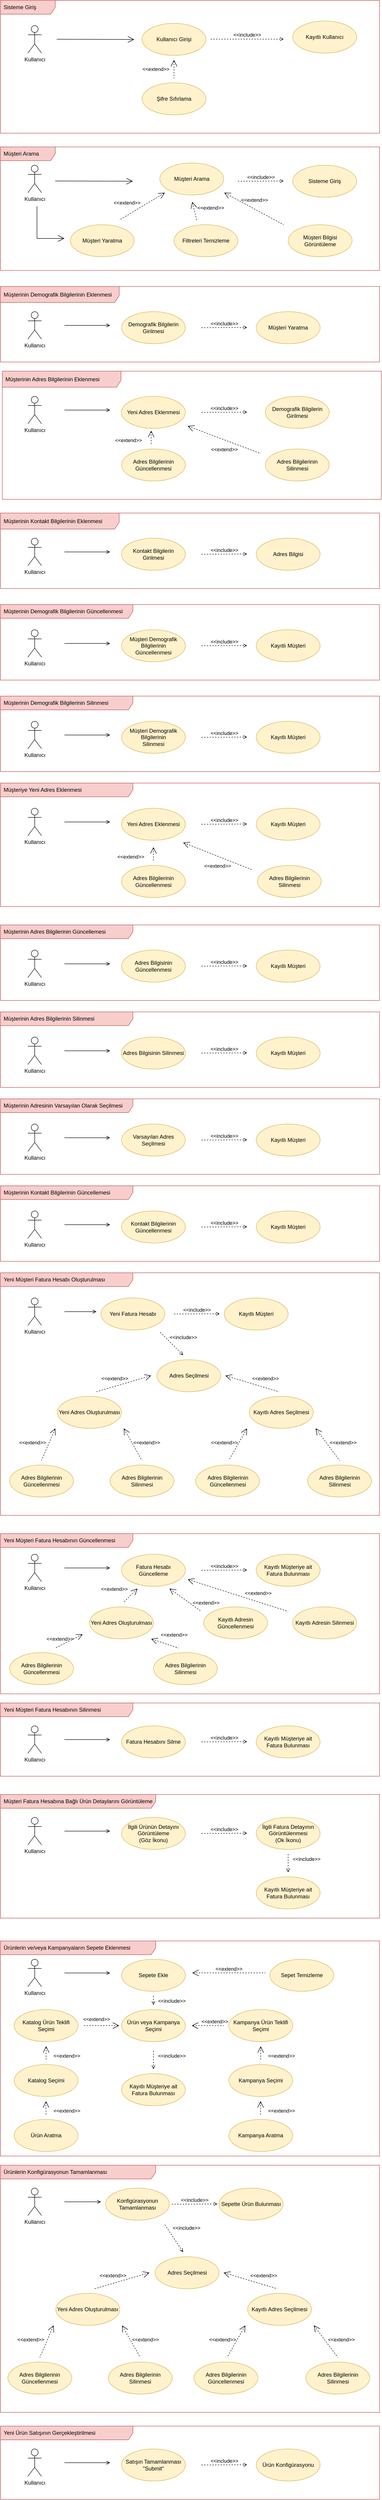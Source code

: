 <mxfile version="20.7.4" type="github">
  <diagram id="ET5Hn8V05vsVDeW5QQIa" name="Page-1">
    <mxGraphModel dx="5736" dy="5028" grid="1" gridSize="10" guides="1" tooltips="1" connect="1" arrows="1" fold="1" page="1" pageScale="1" pageWidth="850" pageHeight="1100" math="0" shadow="0">
      <root>
        <mxCell id="0" />
        <mxCell id="1" parent="0" />
        <mxCell id="hVDXQ7sKf-R2nnat_nsk-1" value="Yeni Müşteri Fatura Hesabı Oluşturulması" style="shape=umlFrame;whiteSpace=wrap;html=1;width=290;height=30;boundedLbl=1;verticalAlign=middle;align=left;spacingLeft=5;fillColor=#f8cecc;strokeColor=#b85450;" vertex="1" parent="1">
          <mxGeometry x="10" y="610" width="830" height="530" as="geometry" />
        </mxCell>
        <mxCell id="hVDXQ7sKf-R2nnat_nsk-2" value="Yeni Müşteri Fatura Hesabının Silinmesi" style="shape=umlFrame;whiteSpace=wrap;html=1;width=290;height=30;boundedLbl=1;verticalAlign=middle;align=left;spacingLeft=5;fillColor=#f8cecc;strokeColor=#b85450;" vertex="1" parent="1">
          <mxGeometry x="10" y="1550" width="830" height="160" as="geometry" />
        </mxCell>
        <mxCell id="hVDXQ7sKf-R2nnat_nsk-3" value="Yeni Ürün Satışının Gerçekleştirilmesi" style="shape=umlFrame;whiteSpace=wrap;html=1;width=290;height=30;boundedLbl=1;verticalAlign=middle;align=left;spacingLeft=5;fillColor=#f8cecc;strokeColor=#b85450;" vertex="1" parent="1">
          <mxGeometry x="10" y="3130" width="830" height="160" as="geometry" />
        </mxCell>
        <mxCell id="hVDXQ7sKf-R2nnat_nsk-4" value="Müşteri Fatura Hesabına Bağlı Ürün Detaylarını Görüntüleme" style="shape=umlFrame;whiteSpace=wrap;html=1;width=340;height=30;boundedLbl=1;verticalAlign=middle;align=left;spacingLeft=5;fillColor=#f8cecc;strokeColor=#b85450;" vertex="1" parent="1">
          <mxGeometry x="10" y="1750" width="830" height="270" as="geometry" />
        </mxCell>
        <mxCell id="hVDXQ7sKf-R2nnat_nsk-5" value="Müşterinin Demografik Bilgilerinin Eklenmesi" style="shape=umlFrame;whiteSpace=wrap;html=1;width=260;height=35;boundedLbl=1;verticalAlign=middle;align=left;spacingLeft=5;fillColor=#f8cecc;strokeColor=#b85450;" vertex="1" parent="1">
          <mxGeometry x="10" y="-1545" width="830" height="165" as="geometry" />
        </mxCell>
        <mxCell id="hVDXQ7sKf-R2nnat_nsk-6" value="Müşterinin Adres Bilgilerinin Eklenmesi" style="shape=umlFrame;whiteSpace=wrap;html=1;width=260;height=35;boundedLbl=1;verticalAlign=middle;align=left;spacingLeft=5;fillColor=#f8cecc;strokeColor=#b85450;" vertex="1" parent="1">
          <mxGeometry x="14" y="-1360" width="830" height="280" as="geometry" />
        </mxCell>
        <mxCell id="hVDXQ7sKf-R2nnat_nsk-7" value="Sisteme Giriş" style="shape=umlFrame;whiteSpace=wrap;html=1;width=120;height=30;boundedLbl=1;verticalAlign=middle;align=left;spacingLeft=5;fillColor=#f8cecc;strokeColor=#b85450;" vertex="1" parent="1">
          <mxGeometry x="10" y="-2170" width="830" height="290" as="geometry" />
        </mxCell>
        <mxCell id="hVDXQ7sKf-R2nnat_nsk-8" value="Kullanıcı" style="shape=umlActor;verticalLabelPosition=bottom;verticalAlign=top;html=1;" vertex="1" parent="1">
          <mxGeometry x="70" y="-2115" width="30" height="60" as="geometry" />
        </mxCell>
        <mxCell id="hVDXQ7sKf-R2nnat_nsk-9" value="&amp;lt;&amp;lt;extend&amp;gt;&amp;gt;" style="edgeStyle=none;html=1;startArrow=open;endArrow=none;startSize=12;verticalAlign=bottom;dashed=1;labelBackgroundColor=none;rounded=0;" edge="1" parent="1">
          <mxGeometry x="0.5" y="-40" width="160" relative="1" as="geometry">
            <mxPoint x="390" y="-2040" as="sourcePoint" />
            <mxPoint x="390" y="-2000" as="targetPoint" />
            <mxPoint y="-1" as="offset" />
          </mxGeometry>
        </mxCell>
        <mxCell id="hVDXQ7sKf-R2nnat_nsk-10" value="Müşteri Arama" style="shape=umlFrame;whiteSpace=wrap;html=1;width=120;height=30;boundedLbl=1;verticalAlign=middle;align=left;spacingLeft=5;fillColor=#f8cecc;strokeColor=#b85450;" vertex="1" parent="1">
          <mxGeometry x="10" y="-1850" width="830" height="270" as="geometry" />
        </mxCell>
        <mxCell id="hVDXQ7sKf-R2nnat_nsk-11" value="Kullanıcı" style="shape=umlActor;verticalLabelPosition=bottom;verticalAlign=top;html=1;" vertex="1" parent="1">
          <mxGeometry x="70" y="-1810" width="30" height="60" as="geometry" />
        </mxCell>
        <mxCell id="hVDXQ7sKf-R2nnat_nsk-12" value="Müşteri Arama" style="ellipse;whiteSpace=wrap;html=1;fillColor=#fff2cc;strokeColor=#d6b656;" vertex="1" parent="1">
          <mxGeometry x="359" y="-1815" width="140" height="70" as="geometry" />
        </mxCell>
        <mxCell id="hVDXQ7sKf-R2nnat_nsk-13" value="Müşteri Yaratma" style="ellipse;whiteSpace=wrap;html=1;fillColor=#fff2cc;strokeColor=#d6b656;" vertex="1" parent="1">
          <mxGeometry x="163" y="-1680" width="140" height="70" as="geometry" />
        </mxCell>
        <mxCell id="hVDXQ7sKf-R2nnat_nsk-14" value="" style="endArrow=open;endFill=1;endSize=12;html=1;rounded=0;" edge="1" parent="1">
          <mxGeometry width="160" relative="1" as="geometry">
            <mxPoint x="130" y="-1775.5" as="sourcePoint" />
            <mxPoint x="300" y="-1775" as="targetPoint" />
          </mxGeometry>
        </mxCell>
        <mxCell id="hVDXQ7sKf-R2nnat_nsk-15" value="&amp;lt;&amp;lt;extend&amp;gt;&amp;gt;" style="edgeStyle=none;html=1;startArrow=open;endArrow=none;startSize=12;verticalAlign=bottom;dashed=1;labelBackgroundColor=none;rounded=0;" edge="1" parent="1">
          <mxGeometry x="0.489" y="-16" width="160" relative="1" as="geometry">
            <mxPoint x="370" y="-1750" as="sourcePoint" />
            <mxPoint x="270" y="-1690" as="targetPoint" />
            <mxPoint as="offset" />
          </mxGeometry>
        </mxCell>
        <mxCell id="hVDXQ7sKf-R2nnat_nsk-16" value="Sisteme Giriş" style="ellipse;whiteSpace=wrap;html=1;fillColor=#fff2cc;strokeColor=#d6b656;" vertex="1" parent="1">
          <mxGeometry x="650" y="-1810" width="140" height="70" as="geometry" />
        </mxCell>
        <mxCell id="hVDXQ7sKf-R2nnat_nsk-17" value="&amp;lt;&amp;lt;include&amp;gt;&amp;gt;" style="html=1;verticalAlign=bottom;labelBackgroundColor=none;endArrow=open;endFill=0;dashed=1;rounded=0;" edge="1" parent="1">
          <mxGeometry width="160" relative="1" as="geometry">
            <mxPoint x="530" y="-1775" as="sourcePoint" />
            <mxPoint x="630" y="-1775.5" as="targetPoint" />
          </mxGeometry>
        </mxCell>
        <mxCell id="hVDXQ7sKf-R2nnat_nsk-18" value="Müşteri Bilgisi Görüntüleme" style="ellipse;whiteSpace=wrap;html=1;fillColor=#fff2cc;strokeColor=#d6b656;" vertex="1" parent="1">
          <mxGeometry x="640" y="-1680" width="140" height="70" as="geometry" />
        </mxCell>
        <mxCell id="hVDXQ7sKf-R2nnat_nsk-19" value="&amp;lt;&amp;lt;extend&amp;gt;&amp;gt;" style="edgeStyle=none;html=1;startArrow=open;endArrow=none;startSize=12;verticalAlign=bottom;dashed=1;labelBackgroundColor=none;rounded=0;" edge="1" parent="1">
          <mxGeometry x="-0.053" y="9" width="160" relative="1" as="geometry">
            <mxPoint x="500" y="-1750" as="sourcePoint" />
            <mxPoint x="630" y="-1680" as="targetPoint" />
            <mxPoint as="offset" />
          </mxGeometry>
        </mxCell>
        <mxCell id="hVDXQ7sKf-R2nnat_nsk-20" value="Filtreleri Temizleme" style="ellipse;whiteSpace=wrap;html=1;fillColor=#fff2cc;strokeColor=#d6b656;" vertex="1" parent="1">
          <mxGeometry x="390" y="-1680" width="140" height="70" as="geometry" />
        </mxCell>
        <mxCell id="hVDXQ7sKf-R2nnat_nsk-21" value="&amp;lt;&amp;lt;extend&amp;gt;&amp;gt;" style="edgeStyle=none;html=1;startArrow=open;endArrow=none;startSize=12;verticalAlign=bottom;dashed=1;labelBackgroundColor=none;rounded=0;" edge="1" parent="1">
          <mxGeometry x="0.51" y="33" width="160" relative="1" as="geometry">
            <mxPoint x="430" y="-1730" as="sourcePoint" />
            <mxPoint x="440" y="-1690" as="targetPoint" />
            <mxPoint as="offset" />
          </mxGeometry>
        </mxCell>
        <mxCell id="hVDXQ7sKf-R2nnat_nsk-22" value="" style="endArrow=open;endFill=1;endSize=12;html=1;rounded=0;" edge="1" parent="1">
          <mxGeometry width="160" relative="1" as="geometry">
            <mxPoint x="90" y="-1720" as="sourcePoint" />
            <mxPoint x="150" y="-1650" as="targetPoint" />
            <Array as="points">
              <mxPoint x="90" y="-1650" />
            </Array>
          </mxGeometry>
        </mxCell>
        <mxCell id="hVDXQ7sKf-R2nnat_nsk-23" value="Kullanıcı" style="shape=umlActor;verticalLabelPosition=bottom;verticalAlign=top;html=1;" vertex="1" parent="1">
          <mxGeometry x="70" y="-1490" width="30" height="60" as="geometry" />
        </mxCell>
        <mxCell id="hVDXQ7sKf-R2nnat_nsk-24" value="Demografik Bilgilerin Girilmesi" style="ellipse;whiteSpace=wrap;html=1;fillColor=#fff2cc;strokeColor=#d6b656;" vertex="1" parent="1">
          <mxGeometry x="275" y="-1490" width="140" height="70" as="geometry" />
        </mxCell>
        <mxCell id="hVDXQ7sKf-R2nnat_nsk-25" value="Müşteri Yaratma" style="ellipse;whiteSpace=wrap;html=1;fillColor=#fff2cc;strokeColor=#d6b656;" vertex="1" parent="1">
          <mxGeometry x="570" y="-1490" width="140" height="70" as="geometry" />
        </mxCell>
        <mxCell id="hVDXQ7sKf-R2nnat_nsk-26" value="&amp;lt;&amp;lt;include&amp;gt;&amp;gt;" style="html=1;verticalAlign=bottom;labelBackgroundColor=none;endArrow=open;endFill=0;dashed=1;rounded=0;" edge="1" parent="1">
          <mxGeometry width="160" relative="1" as="geometry">
            <mxPoint x="450" y="-1455.0" as="sourcePoint" />
            <mxPoint x="550" y="-1455.5" as="targetPoint" />
          </mxGeometry>
        </mxCell>
        <mxCell id="hVDXQ7sKf-R2nnat_nsk-27" style="edgeStyle=orthogonalEdgeStyle;rounded=0;orthogonalLoop=1;jettySize=auto;html=1;endArrow=open;endFill=0;" edge="1" parent="1">
          <mxGeometry relative="1" as="geometry">
            <mxPoint x="150" y="-1460.0" as="sourcePoint" />
            <mxPoint x="250" y="-1460.0" as="targetPoint" />
            <Array as="points">
              <mxPoint x="190" y="-1460" />
              <mxPoint x="190" y="-1460" />
            </Array>
          </mxGeometry>
        </mxCell>
        <mxCell id="hVDXQ7sKf-R2nnat_nsk-28" value="Kullanıcı" style="shape=umlActor;verticalLabelPosition=bottom;verticalAlign=top;html=1;" vertex="1" parent="1">
          <mxGeometry x="70" y="-1305" width="30" height="60" as="geometry" />
        </mxCell>
        <mxCell id="hVDXQ7sKf-R2nnat_nsk-29" value="Yeni Adres Eklenmesi" style="ellipse;whiteSpace=wrap;html=1;fillColor=#fff2cc;strokeColor=#d6b656;" vertex="1" parent="1">
          <mxGeometry x="275" y="-1305" width="140" height="70" as="geometry" />
        </mxCell>
        <mxCell id="hVDXQ7sKf-R2nnat_nsk-30" value="&amp;lt;&amp;lt;include&amp;gt;&amp;gt;" style="html=1;verticalAlign=bottom;labelBackgroundColor=none;endArrow=open;endFill=0;dashed=1;rounded=0;" edge="1" parent="1">
          <mxGeometry width="160" relative="1" as="geometry">
            <mxPoint x="450" y="-1270" as="sourcePoint" />
            <mxPoint x="550" y="-1270.5" as="targetPoint" />
          </mxGeometry>
        </mxCell>
        <mxCell id="hVDXQ7sKf-R2nnat_nsk-31" style="edgeStyle=orthogonalEdgeStyle;rounded=0;orthogonalLoop=1;jettySize=auto;html=1;endArrow=open;endFill=0;" edge="1" parent="1">
          <mxGeometry relative="1" as="geometry">
            <mxPoint x="150" y="-1275" as="sourcePoint" />
            <mxPoint x="250" y="-1275" as="targetPoint" />
            <Array as="points">
              <mxPoint x="190" y="-1275" />
              <mxPoint x="190" y="-1275" />
            </Array>
          </mxGeometry>
        </mxCell>
        <mxCell id="hVDXQ7sKf-R2nnat_nsk-32" value="Demografik Bilgilerin Girilmesi" style="ellipse;whiteSpace=wrap;html=1;fillColor=#fff2cc;strokeColor=#d6b656;" vertex="1" parent="1">
          <mxGeometry x="590" y="-1305" width="140" height="70" as="geometry" />
        </mxCell>
        <mxCell id="hVDXQ7sKf-R2nnat_nsk-33" value="Adres Bilgilerinin Güncellenmesi" style="ellipse;whiteSpace=wrap;html=1;fillColor=#fff2cc;strokeColor=#d6b656;" vertex="1" parent="1">
          <mxGeometry x="275" y="-1190" width="140" height="70" as="geometry" />
        </mxCell>
        <mxCell id="hVDXQ7sKf-R2nnat_nsk-34" value="Adres Bilgilerinin Silinmesi" style="ellipse;whiteSpace=wrap;html=1;fillColor=#fff2cc;strokeColor=#d6b656;" vertex="1" parent="1">
          <mxGeometry x="590" y="-1190" width="140" height="70" as="geometry" />
        </mxCell>
        <mxCell id="hVDXQ7sKf-R2nnat_nsk-35" value="&amp;lt;&amp;lt;extend&amp;gt;&amp;gt;" style="edgeStyle=none;html=1;startArrow=open;endArrow=none;startSize=12;verticalAlign=bottom;dashed=1;labelBackgroundColor=none;rounded=0;" edge="1" parent="1">
          <mxGeometry x="1" y="-50" width="160" relative="1" as="geometry">
            <mxPoint x="340" y="-1230" as="sourcePoint" />
            <mxPoint x="340" y="-1200" as="targetPoint" />
            <mxPoint as="offset" />
          </mxGeometry>
        </mxCell>
        <mxCell id="hVDXQ7sKf-R2nnat_nsk-36" value="&amp;lt;&amp;lt;extend&amp;gt;&amp;gt;" style="edgeStyle=none;html=1;startArrow=open;endArrow=none;startSize=12;verticalAlign=bottom;dashed=1;labelBackgroundColor=none;rounded=0;" edge="1" parent="1">
          <mxGeometry x="0.123" y="-28" width="160" relative="1" as="geometry">
            <mxPoint x="420" y="-1240" as="sourcePoint" />
            <mxPoint x="580" y="-1180" as="targetPoint" />
            <mxPoint as="offset" />
          </mxGeometry>
        </mxCell>
        <mxCell id="hVDXQ7sKf-R2nnat_nsk-37" value="Müşterinin Kontakt Bilgilerinin Eklenmesi" style="shape=umlFrame;whiteSpace=wrap;html=1;width=260;height=35;boundedLbl=1;verticalAlign=middle;align=left;spacingLeft=5;fillColor=#f8cecc;strokeColor=#b85450;" vertex="1" parent="1">
          <mxGeometry x="10" y="-1050" width="830" height="165" as="geometry" />
        </mxCell>
        <mxCell id="hVDXQ7sKf-R2nnat_nsk-38" value="Kullanıcı" style="shape=umlActor;verticalLabelPosition=bottom;verticalAlign=top;html=1;" vertex="1" parent="1">
          <mxGeometry x="70" y="-995" width="30" height="60" as="geometry" />
        </mxCell>
        <mxCell id="hVDXQ7sKf-R2nnat_nsk-39" value="Kontakt Bilgilerin Girilmesi" style="ellipse;whiteSpace=wrap;html=1;fillColor=#fff2cc;strokeColor=#d6b656;" vertex="1" parent="1">
          <mxGeometry x="275" y="-995" width="140" height="70" as="geometry" />
        </mxCell>
        <mxCell id="hVDXQ7sKf-R2nnat_nsk-40" value="Adres Bilgisi" style="ellipse;whiteSpace=wrap;html=1;fillColor=#fff2cc;strokeColor=#d6b656;" vertex="1" parent="1">
          <mxGeometry x="570" y="-995" width="140" height="70" as="geometry" />
        </mxCell>
        <mxCell id="hVDXQ7sKf-R2nnat_nsk-41" value="&amp;lt;&amp;lt;include&amp;gt;&amp;gt;" style="html=1;verticalAlign=bottom;labelBackgroundColor=none;endArrow=open;endFill=0;dashed=1;rounded=0;" edge="1" parent="1">
          <mxGeometry width="160" relative="1" as="geometry">
            <mxPoint x="450" y="-960" as="sourcePoint" />
            <mxPoint x="550" y="-960.5" as="targetPoint" />
          </mxGeometry>
        </mxCell>
        <mxCell id="hVDXQ7sKf-R2nnat_nsk-42" style="edgeStyle=orthogonalEdgeStyle;rounded=0;orthogonalLoop=1;jettySize=auto;html=1;endArrow=open;endFill=0;" edge="1" parent="1">
          <mxGeometry relative="1" as="geometry">
            <mxPoint x="150" y="-965" as="sourcePoint" />
            <mxPoint x="250" y="-965" as="targetPoint" />
            <Array as="points">
              <mxPoint x="190" y="-965" />
              <mxPoint x="190" y="-965" />
            </Array>
          </mxGeometry>
        </mxCell>
        <mxCell id="hVDXQ7sKf-R2nnat_nsk-43" value="Müşterinin Demografik Bilgilerinin Güncellenmesi" style="shape=umlFrame;whiteSpace=wrap;html=1;width=290;height=30;boundedLbl=1;verticalAlign=middle;align=left;spacingLeft=5;fillColor=#f8cecc;strokeColor=#b85450;" vertex="1" parent="1">
          <mxGeometry x="10" y="-850" width="830" height="165" as="geometry" />
        </mxCell>
        <mxCell id="hVDXQ7sKf-R2nnat_nsk-44" value="Kullanıcı" style="shape=umlActor;verticalLabelPosition=bottom;verticalAlign=top;html=1;" vertex="1" parent="1">
          <mxGeometry x="70" y="-795" width="30" height="60" as="geometry" />
        </mxCell>
        <mxCell id="hVDXQ7sKf-R2nnat_nsk-45" value="Müşteri Demografik Bilgilerinin &lt;br&gt;Güncellenmesi" style="ellipse;whiteSpace=wrap;html=1;fillColor=#fff2cc;strokeColor=#d6b656;" vertex="1" parent="1">
          <mxGeometry x="275" y="-795" width="140" height="70" as="geometry" />
        </mxCell>
        <mxCell id="hVDXQ7sKf-R2nnat_nsk-46" value="Kayıtlı Müşteri" style="ellipse;whiteSpace=wrap;html=1;fillColor=#fff2cc;strokeColor=#d6b656;" vertex="1" parent="1">
          <mxGeometry x="570" y="-795" width="140" height="70" as="geometry" />
        </mxCell>
        <mxCell id="hVDXQ7sKf-R2nnat_nsk-47" value="&amp;lt;&amp;lt;include&amp;gt;&amp;gt;" style="html=1;verticalAlign=bottom;labelBackgroundColor=none;endArrow=open;endFill=0;dashed=1;rounded=0;" edge="1" parent="1">
          <mxGeometry width="160" relative="1" as="geometry">
            <mxPoint x="450" y="-760" as="sourcePoint" />
            <mxPoint x="550" y="-760.5" as="targetPoint" />
          </mxGeometry>
        </mxCell>
        <mxCell id="hVDXQ7sKf-R2nnat_nsk-48" style="edgeStyle=orthogonalEdgeStyle;rounded=0;orthogonalLoop=1;jettySize=auto;html=1;endArrow=open;endFill=0;" edge="1" parent="1">
          <mxGeometry relative="1" as="geometry">
            <mxPoint x="150" y="-765" as="sourcePoint" />
            <mxPoint x="250" y="-765" as="targetPoint" />
            <Array as="points">
              <mxPoint x="190" y="-765" />
              <mxPoint x="190" y="-765" />
            </Array>
          </mxGeometry>
        </mxCell>
        <mxCell id="hVDXQ7sKf-R2nnat_nsk-49" value="Müşterinin Demografik Bilgilerinin Silinmesi" style="shape=umlFrame;whiteSpace=wrap;html=1;width=290;height=30;boundedLbl=1;verticalAlign=middle;align=left;spacingLeft=5;fillColor=#f8cecc;strokeColor=#b85450;" vertex="1" parent="1">
          <mxGeometry x="10" y="-650" width="830" height="165" as="geometry" />
        </mxCell>
        <mxCell id="hVDXQ7sKf-R2nnat_nsk-50" value="Kullanıcı" style="shape=umlActor;verticalLabelPosition=bottom;verticalAlign=top;html=1;" vertex="1" parent="1">
          <mxGeometry x="70" y="-595" width="30" height="60" as="geometry" />
        </mxCell>
        <mxCell id="hVDXQ7sKf-R2nnat_nsk-51" value="Müşteri Demografik Bilgilerinin &lt;br&gt;Silinmesi" style="ellipse;whiteSpace=wrap;html=1;fillColor=#fff2cc;strokeColor=#d6b656;" vertex="1" parent="1">
          <mxGeometry x="275" y="-595" width="140" height="70" as="geometry" />
        </mxCell>
        <mxCell id="hVDXQ7sKf-R2nnat_nsk-52" value="Kayıtlı Müşteri" style="ellipse;whiteSpace=wrap;html=1;fillColor=#fff2cc;strokeColor=#d6b656;" vertex="1" parent="1">
          <mxGeometry x="570" y="-595" width="140" height="70" as="geometry" />
        </mxCell>
        <mxCell id="hVDXQ7sKf-R2nnat_nsk-53" value="&amp;lt;&amp;lt;include&amp;gt;&amp;gt;" style="html=1;verticalAlign=bottom;labelBackgroundColor=none;endArrow=open;endFill=0;dashed=1;rounded=0;" edge="1" parent="1">
          <mxGeometry width="160" relative="1" as="geometry">
            <mxPoint x="450" y="-560" as="sourcePoint" />
            <mxPoint x="550" y="-560.5" as="targetPoint" />
          </mxGeometry>
        </mxCell>
        <mxCell id="hVDXQ7sKf-R2nnat_nsk-54" style="edgeStyle=orthogonalEdgeStyle;rounded=0;orthogonalLoop=1;jettySize=auto;html=1;endArrow=open;endFill=0;" edge="1" parent="1">
          <mxGeometry relative="1" as="geometry">
            <mxPoint x="150" y="-565" as="sourcePoint" />
            <mxPoint x="250" y="-565" as="targetPoint" />
            <Array as="points">
              <mxPoint x="190" y="-565" />
              <mxPoint x="190" y="-565" />
            </Array>
          </mxGeometry>
        </mxCell>
        <mxCell id="hVDXQ7sKf-R2nnat_nsk-55" value="Müşteriye Yeni Adres Eklenmesi" style="shape=umlFrame;whiteSpace=wrap;html=1;width=290;height=30;boundedLbl=1;verticalAlign=middle;align=left;spacingLeft=5;fillColor=#f8cecc;strokeColor=#b85450;" vertex="1" parent="1">
          <mxGeometry x="10" y="-460" width="830" height="270" as="geometry" />
        </mxCell>
        <mxCell id="hVDXQ7sKf-R2nnat_nsk-56" value="Kullanıcı" style="shape=umlActor;verticalLabelPosition=bottom;verticalAlign=top;html=1;" vertex="1" parent="1">
          <mxGeometry x="70" y="-405" width="30" height="60" as="geometry" />
        </mxCell>
        <mxCell id="hVDXQ7sKf-R2nnat_nsk-57" value="Yeni Adres Eklenmesi" style="ellipse;whiteSpace=wrap;html=1;fillColor=#fff2cc;strokeColor=#d6b656;" vertex="1" parent="1">
          <mxGeometry x="275" y="-405" width="140" height="70" as="geometry" />
        </mxCell>
        <mxCell id="hVDXQ7sKf-R2nnat_nsk-58" value="Kayıtlı Müşteri" style="ellipse;whiteSpace=wrap;html=1;fillColor=#fff2cc;strokeColor=#d6b656;" vertex="1" parent="1">
          <mxGeometry x="570" y="-405" width="140" height="70" as="geometry" />
        </mxCell>
        <mxCell id="hVDXQ7sKf-R2nnat_nsk-59" value="&amp;lt;&amp;lt;include&amp;gt;&amp;gt;" style="html=1;verticalAlign=bottom;labelBackgroundColor=none;endArrow=open;endFill=0;dashed=1;rounded=0;" edge="1" parent="1">
          <mxGeometry width="160" relative="1" as="geometry">
            <mxPoint x="450" y="-370" as="sourcePoint" />
            <mxPoint x="550" y="-370.5" as="targetPoint" />
          </mxGeometry>
        </mxCell>
        <mxCell id="hVDXQ7sKf-R2nnat_nsk-60" style="edgeStyle=orthogonalEdgeStyle;rounded=0;orthogonalLoop=1;jettySize=auto;html=1;endArrow=open;endFill=0;" edge="1" parent="1">
          <mxGeometry relative="1" as="geometry">
            <mxPoint x="150" y="-375" as="sourcePoint" />
            <mxPoint x="250" y="-375" as="targetPoint" />
            <Array as="points">
              <mxPoint x="190" y="-375" />
              <mxPoint x="190" y="-375" />
            </Array>
          </mxGeometry>
        </mxCell>
        <mxCell id="hVDXQ7sKf-R2nnat_nsk-61" value="Müşterinin Adres Bilgilerinin Güncellemesi" style="shape=umlFrame;whiteSpace=wrap;html=1;width=290;height=30;boundedLbl=1;verticalAlign=middle;align=left;spacingLeft=5;fillColor=#f8cecc;strokeColor=#b85450;" vertex="1" parent="1">
          <mxGeometry x="10" y="-150" width="830" height="165" as="geometry" />
        </mxCell>
        <mxCell id="hVDXQ7sKf-R2nnat_nsk-62" value="Kullanıcı" style="shape=umlActor;verticalLabelPosition=bottom;verticalAlign=top;html=1;" vertex="1" parent="1">
          <mxGeometry x="70" y="-95" width="30" height="60" as="geometry" />
        </mxCell>
        <mxCell id="hVDXQ7sKf-R2nnat_nsk-63" value="Adres Bilgisinin Güncellenmesi" style="ellipse;whiteSpace=wrap;html=1;fillColor=#fff2cc;strokeColor=#d6b656;" vertex="1" parent="1">
          <mxGeometry x="275" y="-95" width="140" height="70" as="geometry" />
        </mxCell>
        <mxCell id="hVDXQ7sKf-R2nnat_nsk-64" value="Kayıtlı Müşteri" style="ellipse;whiteSpace=wrap;html=1;fillColor=#fff2cc;strokeColor=#d6b656;" vertex="1" parent="1">
          <mxGeometry x="570" y="-95" width="140" height="70" as="geometry" />
        </mxCell>
        <mxCell id="hVDXQ7sKf-R2nnat_nsk-65" value="&amp;lt;&amp;lt;include&amp;gt;&amp;gt;" style="html=1;verticalAlign=bottom;labelBackgroundColor=none;endArrow=open;endFill=0;dashed=1;rounded=0;" edge="1" parent="1">
          <mxGeometry width="160" relative="1" as="geometry">
            <mxPoint x="450" y="-60" as="sourcePoint" />
            <mxPoint x="550" y="-60.5" as="targetPoint" />
          </mxGeometry>
        </mxCell>
        <mxCell id="hVDXQ7sKf-R2nnat_nsk-66" style="edgeStyle=orthogonalEdgeStyle;rounded=0;orthogonalLoop=1;jettySize=auto;html=1;endArrow=open;endFill=0;" edge="1" parent="1">
          <mxGeometry relative="1" as="geometry">
            <mxPoint x="150" y="-65" as="sourcePoint" />
            <mxPoint x="250" y="-65" as="targetPoint" />
            <Array as="points">
              <mxPoint x="190" y="-65" />
              <mxPoint x="190" y="-65" />
            </Array>
          </mxGeometry>
        </mxCell>
        <mxCell id="hVDXQ7sKf-R2nnat_nsk-67" value="Müşterinin Adres Bilgilerinin Silinmesi" style="shape=umlFrame;whiteSpace=wrap;html=1;width=290;height=30;boundedLbl=1;verticalAlign=middle;align=left;spacingLeft=5;fillColor=#f8cecc;strokeColor=#b85450;" vertex="1" parent="1">
          <mxGeometry x="10" y="40" width="830" height="165" as="geometry" />
        </mxCell>
        <mxCell id="hVDXQ7sKf-R2nnat_nsk-68" value="Kullanıcı" style="shape=umlActor;verticalLabelPosition=bottom;verticalAlign=top;html=1;" vertex="1" parent="1">
          <mxGeometry x="70" y="95" width="30" height="60" as="geometry" />
        </mxCell>
        <mxCell id="hVDXQ7sKf-R2nnat_nsk-69" value="Adres Bilgisinin Silinmesi" style="ellipse;whiteSpace=wrap;html=1;fillColor=#fff2cc;strokeColor=#d6b656;" vertex="1" parent="1">
          <mxGeometry x="275" y="95" width="140" height="70" as="geometry" />
        </mxCell>
        <mxCell id="hVDXQ7sKf-R2nnat_nsk-70" value="Kayıtlı Müşteri" style="ellipse;whiteSpace=wrap;html=1;fillColor=#fff2cc;strokeColor=#d6b656;" vertex="1" parent="1">
          <mxGeometry x="570" y="95" width="140" height="70" as="geometry" />
        </mxCell>
        <mxCell id="hVDXQ7sKf-R2nnat_nsk-71" value="&amp;lt;&amp;lt;include&amp;gt;&amp;gt;" style="html=1;verticalAlign=bottom;labelBackgroundColor=none;endArrow=open;endFill=0;dashed=1;rounded=0;" edge="1" parent="1">
          <mxGeometry width="160" relative="1" as="geometry">
            <mxPoint x="450" y="130" as="sourcePoint" />
            <mxPoint x="550" y="129.5" as="targetPoint" />
          </mxGeometry>
        </mxCell>
        <mxCell id="hVDXQ7sKf-R2nnat_nsk-72" style="edgeStyle=orthogonalEdgeStyle;rounded=0;orthogonalLoop=1;jettySize=auto;html=1;endArrow=open;endFill=0;" edge="1" parent="1">
          <mxGeometry relative="1" as="geometry">
            <mxPoint x="150" y="125" as="sourcePoint" />
            <mxPoint x="250" y="125" as="targetPoint" />
            <Array as="points">
              <mxPoint x="190" y="125" />
              <mxPoint x="190" y="125" />
            </Array>
          </mxGeometry>
        </mxCell>
        <mxCell id="hVDXQ7sKf-R2nnat_nsk-73" value="Müşterinin Adresinin Varsayılan Olarak Seçilmesi" style="shape=umlFrame;whiteSpace=wrap;html=1;width=290;height=30;boundedLbl=1;verticalAlign=middle;align=left;spacingLeft=5;fillColor=#f8cecc;strokeColor=#b85450;" vertex="1" parent="1">
          <mxGeometry x="10" y="230" width="830" height="165" as="geometry" />
        </mxCell>
        <mxCell id="hVDXQ7sKf-R2nnat_nsk-74" value="Kullanıcı" style="shape=umlActor;verticalLabelPosition=bottom;verticalAlign=top;html=1;" vertex="1" parent="1">
          <mxGeometry x="70" y="285" width="30" height="60" as="geometry" />
        </mxCell>
        <mxCell id="hVDXQ7sKf-R2nnat_nsk-75" value="Varsayılan Adres Seçilmesi" style="ellipse;whiteSpace=wrap;html=1;fillColor=#fff2cc;strokeColor=#d6b656;" vertex="1" parent="1">
          <mxGeometry x="275" y="285" width="140" height="70" as="geometry" />
        </mxCell>
        <mxCell id="hVDXQ7sKf-R2nnat_nsk-76" value="Kayıtlı Müşteri" style="ellipse;whiteSpace=wrap;html=1;fillColor=#fff2cc;strokeColor=#d6b656;" vertex="1" parent="1">
          <mxGeometry x="570" y="285" width="140" height="70" as="geometry" />
        </mxCell>
        <mxCell id="hVDXQ7sKf-R2nnat_nsk-77" value="&amp;lt;&amp;lt;include&amp;gt;&amp;gt;" style="html=1;verticalAlign=bottom;labelBackgroundColor=none;endArrow=open;endFill=0;dashed=1;rounded=0;" edge="1" parent="1">
          <mxGeometry width="160" relative="1" as="geometry">
            <mxPoint x="450" y="320.0" as="sourcePoint" />
            <mxPoint x="550" y="319.5" as="targetPoint" />
          </mxGeometry>
        </mxCell>
        <mxCell id="hVDXQ7sKf-R2nnat_nsk-78" style="edgeStyle=orthogonalEdgeStyle;rounded=0;orthogonalLoop=1;jettySize=auto;html=1;endArrow=open;endFill=0;" edge="1" parent="1">
          <mxGeometry relative="1" as="geometry">
            <mxPoint x="150" y="315.0" as="sourcePoint" />
            <mxPoint x="250" y="315.0" as="targetPoint" />
            <Array as="points">
              <mxPoint x="190" y="315" />
              <mxPoint x="190" y="315" />
            </Array>
          </mxGeometry>
        </mxCell>
        <mxCell id="hVDXQ7sKf-R2nnat_nsk-79" value="Müşterinin Kontakt Bilgilerinin Güncellemesi" style="shape=umlFrame;whiteSpace=wrap;html=1;width=290;height=30;boundedLbl=1;verticalAlign=middle;align=left;spacingLeft=5;fillColor=#f8cecc;strokeColor=#b85450;" vertex="1" parent="1">
          <mxGeometry x="10" y="420" width="830" height="165" as="geometry" />
        </mxCell>
        <mxCell id="hVDXQ7sKf-R2nnat_nsk-80" value="Kullanıcı" style="shape=umlActor;verticalLabelPosition=bottom;verticalAlign=top;html=1;" vertex="1" parent="1">
          <mxGeometry x="70" y="475" width="30" height="60" as="geometry" />
        </mxCell>
        <mxCell id="hVDXQ7sKf-R2nnat_nsk-81" value="Kontakt Bilgilerinin Güncellenmesi" style="ellipse;whiteSpace=wrap;html=1;fillColor=#fff2cc;strokeColor=#d6b656;" vertex="1" parent="1">
          <mxGeometry x="275" y="475" width="140" height="70" as="geometry" />
        </mxCell>
        <mxCell id="hVDXQ7sKf-R2nnat_nsk-82" value="Kayıtlı Müşteri" style="ellipse;whiteSpace=wrap;html=1;fillColor=#fff2cc;strokeColor=#d6b656;" vertex="1" parent="1">
          <mxGeometry x="570" y="475" width="140" height="70" as="geometry" />
        </mxCell>
        <mxCell id="hVDXQ7sKf-R2nnat_nsk-83" value="&amp;lt;&amp;lt;include&amp;gt;&amp;gt;" style="html=1;verticalAlign=bottom;labelBackgroundColor=none;endArrow=open;endFill=0;dashed=1;rounded=0;" edge="1" parent="1">
          <mxGeometry width="160" relative="1" as="geometry">
            <mxPoint x="450" y="510.0" as="sourcePoint" />
            <mxPoint x="550" y="509.5" as="targetPoint" />
          </mxGeometry>
        </mxCell>
        <mxCell id="hVDXQ7sKf-R2nnat_nsk-84" style="edgeStyle=orthogonalEdgeStyle;rounded=0;orthogonalLoop=1;jettySize=auto;html=1;endArrow=open;endFill=0;" edge="1" parent="1">
          <mxGeometry relative="1" as="geometry">
            <mxPoint x="150" y="505.0" as="sourcePoint" />
            <mxPoint x="250" y="505.0" as="targetPoint" />
            <Array as="points">
              <mxPoint x="190" y="505" />
              <mxPoint x="190" y="505" />
            </Array>
          </mxGeometry>
        </mxCell>
        <mxCell id="hVDXQ7sKf-R2nnat_nsk-85" value="Kullanıcı" style="shape=umlActor;verticalLabelPosition=bottom;verticalAlign=top;html=1;" vertex="1" parent="1">
          <mxGeometry x="70" y="665" width="30" height="60" as="geometry" />
        </mxCell>
        <mxCell id="hVDXQ7sKf-R2nnat_nsk-86" value="Yeni Fatura Hesabı" style="ellipse;whiteSpace=wrap;html=1;fillColor=#fff2cc;strokeColor=#d6b656;" vertex="1" parent="1">
          <mxGeometry x="230" y="665" width="140" height="70" as="geometry" />
        </mxCell>
        <mxCell id="hVDXQ7sKf-R2nnat_nsk-87" value="Kayıtlı Müşteri" style="ellipse;whiteSpace=wrap;html=1;fillColor=#fff2cc;strokeColor=#d6b656;" vertex="1" parent="1">
          <mxGeometry x="500" y="665" width="140" height="70" as="geometry" />
        </mxCell>
        <mxCell id="hVDXQ7sKf-R2nnat_nsk-88" value="&amp;lt;&amp;lt;include&amp;gt;&amp;gt;" style="html=1;verticalAlign=bottom;labelBackgroundColor=none;endArrow=open;endFill=0;dashed=1;rounded=0;" edge="1" parent="1">
          <mxGeometry width="160" relative="1" as="geometry">
            <mxPoint x="390" y="700.08" as="sourcePoint" />
            <mxPoint x="490" y="699.58" as="targetPoint" />
          </mxGeometry>
        </mxCell>
        <mxCell id="hVDXQ7sKf-R2nnat_nsk-89" style="edgeStyle=orthogonalEdgeStyle;rounded=0;orthogonalLoop=1;jettySize=auto;html=1;endArrow=open;endFill=0;" edge="1" parent="1">
          <mxGeometry relative="1" as="geometry">
            <mxPoint x="150" y="695" as="sourcePoint" />
            <mxPoint x="220" y="695" as="targetPoint" />
            <Array as="points">
              <mxPoint x="190" y="695" />
              <mxPoint x="190" y="695" />
            </Array>
          </mxGeometry>
        </mxCell>
        <mxCell id="hVDXQ7sKf-R2nnat_nsk-90" value="Yeni Adres Oluşturulması" style="ellipse;whiteSpace=wrap;html=1;fillColor=#fff2cc;strokeColor=#d6b656;" vertex="1" parent="1">
          <mxGeometry x="135" y="880" width="140" height="70" as="geometry" />
        </mxCell>
        <mxCell id="hVDXQ7sKf-R2nnat_nsk-91" value="Kayıtlı Adres Seçilmesi" style="ellipse;whiteSpace=wrap;html=1;fillColor=#fff2cc;strokeColor=#d6b656;" vertex="1" parent="1">
          <mxGeometry x="555" y="880" width="140" height="70" as="geometry" />
        </mxCell>
        <mxCell id="hVDXQ7sKf-R2nnat_nsk-92" value="Adres Bilgilerinin Güncellenmesi" style="ellipse;whiteSpace=wrap;html=1;fillColor=#fff2cc;strokeColor=#d6b656;" vertex="1" parent="1">
          <mxGeometry x="30" y="1030" width="140" height="70" as="geometry" />
        </mxCell>
        <mxCell id="hVDXQ7sKf-R2nnat_nsk-93" value="Adres Bilgilerinin Silinmesi" style="ellipse;whiteSpace=wrap;html=1;fillColor=#fff2cc;strokeColor=#d6b656;" vertex="1" parent="1">
          <mxGeometry x="250" y="1030" width="140" height="70" as="geometry" />
        </mxCell>
        <mxCell id="hVDXQ7sKf-R2nnat_nsk-94" value="&amp;lt;&amp;lt;extend&amp;gt;&amp;gt;" style="edgeStyle=none;html=1;startArrow=open;endArrow=none;startSize=12;verticalAlign=bottom;dashed=1;labelBackgroundColor=none;rounded=0;" edge="1" parent="1">
          <mxGeometry x="0.438" y="11" width="160" relative="1" as="geometry">
            <mxPoint x="502.5" y="834.76" as="sourcePoint" />
            <mxPoint x="620" y="870" as="targetPoint" />
            <mxPoint as="offset" />
          </mxGeometry>
        </mxCell>
        <mxCell id="hVDXQ7sKf-R2nnat_nsk-95" value="&amp;lt;&amp;lt;extend&amp;gt;&amp;gt;" style="edgeStyle=none;html=1;startArrow=open;endArrow=none;startSize=12;verticalAlign=bottom;dashed=1;labelBackgroundColor=none;rounded=0;" edge="1" parent="1">
          <mxGeometry x="0.477" y="24" width="160" relative="1" as="geometry">
            <mxPoint x="280" y="950" as="sourcePoint" />
            <mxPoint x="320" y="1020" as="targetPoint" />
            <mxPoint as="offset" />
          </mxGeometry>
        </mxCell>
        <mxCell id="hVDXQ7sKf-R2nnat_nsk-96" value="&amp;lt;&amp;lt;extend&amp;gt;&amp;gt;" style="edgeStyle=none;html=1;startArrow=open;endArrow=none;startSize=12;verticalAlign=bottom;dashed=1;labelBackgroundColor=none;rounded=0;" edge="1" parent="1">
          <mxGeometry x="0.483" y="-30" width="160" relative="1" as="geometry">
            <mxPoint x="130" y="950" as="sourcePoint" />
            <mxPoint x="100" y="1020" as="targetPoint" />
            <mxPoint as="offset" />
          </mxGeometry>
        </mxCell>
        <mxCell id="hVDXQ7sKf-R2nnat_nsk-97" value="&amp;lt;&amp;lt;extend&amp;gt;&amp;gt;" style="edgeStyle=none;html=1;startArrow=open;endArrow=none;startSize=12;verticalAlign=bottom;dashed=1;labelBackgroundColor=none;rounded=0;" edge="1" parent="1">
          <mxGeometry x="0.296" y="-8" width="160" relative="1" as="geometry">
            <mxPoint x="340" y="834.76" as="sourcePoint" />
            <mxPoint x="220" y="870" as="targetPoint" />
            <mxPoint as="offset" />
          </mxGeometry>
        </mxCell>
        <mxCell id="hVDXQ7sKf-R2nnat_nsk-98" value="Yeni Müşteri Fatura Hesabının Güncellenmesi" style="shape=umlFrame;whiteSpace=wrap;html=1;width=290;height=30;boundedLbl=1;verticalAlign=middle;align=left;spacingLeft=5;fillColor=#f8cecc;strokeColor=#b85450;" vertex="1" parent="1">
          <mxGeometry x="10" y="1180" width="830" height="350" as="geometry" />
        </mxCell>
        <mxCell id="hVDXQ7sKf-R2nnat_nsk-99" value="Kullanıcı" style="shape=umlActor;verticalLabelPosition=bottom;verticalAlign=top;html=1;" vertex="1" parent="1">
          <mxGeometry x="70" y="1225" width="30" height="60" as="geometry" />
        </mxCell>
        <mxCell id="hVDXQ7sKf-R2nnat_nsk-100" value="Fatura Hesabı Güncelleme" style="ellipse;whiteSpace=wrap;html=1;fillColor=#fff2cc;strokeColor=#d6b656;" vertex="1" parent="1">
          <mxGeometry x="275" y="1225" width="140" height="70" as="geometry" />
        </mxCell>
        <mxCell id="hVDXQ7sKf-R2nnat_nsk-101" value="Kayıtlı Müşteriye ait Fatura Bulunması" style="ellipse;whiteSpace=wrap;html=1;fillColor=#fff2cc;strokeColor=#d6b656;" vertex="1" parent="1">
          <mxGeometry x="570" y="1225" width="140" height="70" as="geometry" />
        </mxCell>
        <mxCell id="hVDXQ7sKf-R2nnat_nsk-102" value="&amp;lt;&amp;lt;include&amp;gt;&amp;gt;" style="html=1;verticalAlign=bottom;labelBackgroundColor=none;endArrow=open;endFill=0;dashed=1;rounded=0;" edge="1" parent="1">
          <mxGeometry width="160" relative="1" as="geometry">
            <mxPoint x="450" y="1260" as="sourcePoint" />
            <mxPoint x="550" y="1259.5" as="targetPoint" />
          </mxGeometry>
        </mxCell>
        <mxCell id="hVDXQ7sKf-R2nnat_nsk-103" style="edgeStyle=orthogonalEdgeStyle;rounded=0;orthogonalLoop=1;jettySize=auto;html=1;endArrow=open;endFill=0;" edge="1" parent="1">
          <mxGeometry relative="1" as="geometry">
            <mxPoint x="150" y="1255" as="sourcePoint" />
            <mxPoint x="250" y="1255" as="targetPoint" />
            <Array as="points">
              <mxPoint x="190" y="1255" />
              <mxPoint x="190" y="1255" />
            </Array>
          </mxGeometry>
        </mxCell>
        <mxCell id="hVDXQ7sKf-R2nnat_nsk-104" value="Yeni Adres Oluşturulması" style="ellipse;whiteSpace=wrap;html=1;fillColor=#fff2cc;strokeColor=#d6b656;" vertex="1" parent="1">
          <mxGeometry x="205" y="1340" width="140" height="70" as="geometry" />
        </mxCell>
        <mxCell id="hVDXQ7sKf-R2nnat_nsk-105" value="Kayıtlı Adresin Silinmesi" style="ellipse;whiteSpace=wrap;html=1;fillColor=#fff2cc;strokeColor=#d6b656;" vertex="1" parent="1">
          <mxGeometry x="650" y="1340" width="140" height="70" as="geometry" />
        </mxCell>
        <mxCell id="hVDXQ7sKf-R2nnat_nsk-106" value="Adres Bilgilerinin Güncellenmesi" style="ellipse;whiteSpace=wrap;html=1;fillColor=#fff2cc;strokeColor=#d6b656;" vertex="1" parent="1">
          <mxGeometry x="30" y="1440" width="140" height="70" as="geometry" />
        </mxCell>
        <mxCell id="hVDXQ7sKf-R2nnat_nsk-107" value="Adres Bilgilerinin Silinmesi" style="ellipse;whiteSpace=wrap;html=1;fillColor=#fff2cc;strokeColor=#d6b656;" vertex="1" parent="1">
          <mxGeometry x="345" y="1440" width="140" height="70" as="geometry" />
        </mxCell>
        <mxCell id="hVDXQ7sKf-R2nnat_nsk-108" value="&amp;lt;&amp;lt;extend&amp;gt;&amp;gt;" style="edgeStyle=none;html=1;startArrow=open;endArrow=none;startSize=12;verticalAlign=bottom;dashed=1;labelBackgroundColor=none;rounded=0;" edge="1" parent="1">
          <mxGeometry x="0.372" y="9" width="160" relative="1" as="geometry">
            <mxPoint x="420" y="1280" as="sourcePoint" />
            <mxPoint x="640" y="1350" as="targetPoint" />
            <mxPoint as="offset" />
          </mxGeometry>
        </mxCell>
        <mxCell id="hVDXQ7sKf-R2nnat_nsk-109" value="&amp;lt;&amp;lt;extend&amp;gt;&amp;gt;" style="edgeStyle=none;html=1;startArrow=open;endArrow=none;startSize=12;verticalAlign=bottom;dashed=1;labelBackgroundColor=none;rounded=0;" edge="1" parent="1">
          <mxGeometry x="0.5" y="16" width="160" relative="1" as="geometry">
            <mxPoint x="340" y="1410" as="sourcePoint" />
            <mxPoint x="400" y="1430" as="targetPoint" />
            <mxPoint as="offset" />
          </mxGeometry>
        </mxCell>
        <mxCell id="hVDXQ7sKf-R2nnat_nsk-110" value="&amp;lt;&amp;lt;extend&amp;gt;&amp;gt;" style="edgeStyle=none;html=1;startArrow=open;endArrow=none;startSize=12;verticalAlign=bottom;dashed=1;labelBackgroundColor=none;rounded=0;" edge="1" parent="1">
          <mxGeometry x="0.6" y="-4" width="160" relative="1" as="geometry">
            <mxPoint x="190" y="1400" as="sourcePoint" />
            <mxPoint x="130" y="1430" as="targetPoint" />
            <mxPoint y="-1" as="offset" />
          </mxGeometry>
        </mxCell>
        <mxCell id="hVDXQ7sKf-R2nnat_nsk-111" value="&amp;lt;&amp;lt;extend&amp;gt;&amp;gt;" style="edgeStyle=none;html=1;startArrow=open;endArrow=none;startSize=12;verticalAlign=bottom;dashed=1;labelBackgroundColor=none;rounded=0;" edge="1" parent="1">
          <mxGeometry x="1" y="-28" width="160" relative="1" as="geometry">
            <mxPoint x="310" y="1300" as="sourcePoint" />
            <mxPoint x="280" y="1330" as="targetPoint" />
            <mxPoint x="-1" as="offset" />
          </mxGeometry>
        </mxCell>
        <mxCell id="hVDXQ7sKf-R2nnat_nsk-112" value="Kayıtlı Adresin Güncellenmesi" style="ellipse;whiteSpace=wrap;html=1;fillColor=#fff2cc;strokeColor=#d6b656;" vertex="1" parent="1">
          <mxGeometry x="455" y="1340" width="140" height="70" as="geometry" />
        </mxCell>
        <mxCell id="hVDXQ7sKf-R2nnat_nsk-113" value="&amp;lt;&amp;lt;extend&amp;gt;&amp;gt;" style="edgeStyle=none;html=1;startArrow=open;endArrow=none;startSize=12;verticalAlign=bottom;dashed=1;labelBackgroundColor=none;rounded=0;" edge="1" parent="1">
          <mxGeometry x="1" y="14" width="160" relative="1" as="geometry">
            <mxPoint x="380" y="1300" as="sourcePoint" />
            <mxPoint x="450" y="1350" as="targetPoint" />
            <mxPoint x="2" y="1" as="offset" />
          </mxGeometry>
        </mxCell>
        <mxCell id="hVDXQ7sKf-R2nnat_nsk-114" value="Kullanıcı" style="shape=umlActor;verticalLabelPosition=bottom;verticalAlign=top;html=1;" vertex="1" parent="1">
          <mxGeometry x="70" y="1600" width="30" height="60" as="geometry" />
        </mxCell>
        <mxCell id="hVDXQ7sKf-R2nnat_nsk-115" value="Fatura Hesabını Silme" style="ellipse;whiteSpace=wrap;html=1;fillColor=#fff2cc;strokeColor=#d6b656;" vertex="1" parent="1">
          <mxGeometry x="275" y="1600" width="140" height="70" as="geometry" />
        </mxCell>
        <mxCell id="hVDXQ7sKf-R2nnat_nsk-116" value="Kayıtlı Müşteriye ait Fatura Bulunması" style="ellipse;whiteSpace=wrap;html=1;fillColor=#fff2cc;strokeColor=#d6b656;" vertex="1" parent="1">
          <mxGeometry x="570" y="1600" width="140" height="70" as="geometry" />
        </mxCell>
        <mxCell id="hVDXQ7sKf-R2nnat_nsk-117" value="&amp;lt;&amp;lt;include&amp;gt;&amp;gt;" style="html=1;verticalAlign=bottom;labelBackgroundColor=none;endArrow=open;endFill=0;dashed=1;rounded=0;" edge="1" parent="1">
          <mxGeometry width="160" relative="1" as="geometry">
            <mxPoint x="450" y="1635" as="sourcePoint" />
            <mxPoint x="550" y="1634.5" as="targetPoint" />
          </mxGeometry>
        </mxCell>
        <mxCell id="hVDXQ7sKf-R2nnat_nsk-118" style="edgeStyle=orthogonalEdgeStyle;rounded=0;orthogonalLoop=1;jettySize=auto;html=1;endArrow=open;endFill=0;" edge="1" parent="1">
          <mxGeometry relative="1" as="geometry">
            <mxPoint x="150" y="1630" as="sourcePoint" />
            <mxPoint x="250" y="1630" as="targetPoint" />
            <Array as="points">
              <mxPoint x="190" y="1630" />
              <mxPoint x="190" y="1630" />
            </Array>
          </mxGeometry>
        </mxCell>
        <mxCell id="hVDXQ7sKf-R2nnat_nsk-119" value="Kullanıcı" style="shape=umlActor;verticalLabelPosition=bottom;verticalAlign=top;html=1;" vertex="1" parent="1">
          <mxGeometry x="70" y="1800" width="30" height="60" as="geometry" />
        </mxCell>
        <mxCell id="hVDXQ7sKf-R2nnat_nsk-120" value="İlgili Ürünün Detayını Görüntüleme&lt;br&gt;(Göz İkonu)" style="ellipse;whiteSpace=wrap;html=1;fillColor=#fff2cc;strokeColor=#d6b656;" vertex="1" parent="1">
          <mxGeometry x="275" y="1800" width="140" height="70" as="geometry" />
        </mxCell>
        <mxCell id="hVDXQ7sKf-R2nnat_nsk-121" value="Kayıtlı Müşteriye ait Fatura Bulunması" style="ellipse;whiteSpace=wrap;html=1;fillColor=#fff2cc;strokeColor=#d6b656;" vertex="1" parent="1">
          <mxGeometry x="570" y="1930" width="140" height="70" as="geometry" />
        </mxCell>
        <mxCell id="hVDXQ7sKf-R2nnat_nsk-122" value="&amp;lt;&amp;lt;include&amp;gt;&amp;gt;" style="html=1;verticalAlign=bottom;labelBackgroundColor=none;endArrow=open;endFill=0;dashed=1;rounded=0;" edge="1" parent="1">
          <mxGeometry y="40" width="160" relative="1" as="geometry">
            <mxPoint x="640" y="1880" as="sourcePoint" />
            <mxPoint x="640" y="1920" as="targetPoint" />
            <mxPoint as="offset" />
          </mxGeometry>
        </mxCell>
        <mxCell id="hVDXQ7sKf-R2nnat_nsk-123" style="edgeStyle=orthogonalEdgeStyle;rounded=0;orthogonalLoop=1;jettySize=auto;html=1;endArrow=open;endFill=0;" edge="1" parent="1">
          <mxGeometry relative="1" as="geometry">
            <mxPoint x="150" y="1830" as="sourcePoint" />
            <mxPoint x="250" y="1830" as="targetPoint" />
            <Array as="points">
              <mxPoint x="190" y="1830" />
              <mxPoint x="190" y="1830" />
            </Array>
          </mxGeometry>
        </mxCell>
        <mxCell id="hVDXQ7sKf-R2nnat_nsk-124" value="İlgili Fatura Detayının Görüntülenmesi&lt;br&gt;(Ok İkonu)" style="ellipse;whiteSpace=wrap;html=1;fillColor=#fff2cc;strokeColor=#d6b656;" vertex="1" parent="1">
          <mxGeometry x="570" y="1800" width="140" height="70" as="geometry" />
        </mxCell>
        <mxCell id="hVDXQ7sKf-R2nnat_nsk-125" value="&amp;lt;&amp;lt;include&amp;gt;&amp;gt;" style="html=1;verticalAlign=bottom;labelBackgroundColor=none;endArrow=open;endFill=0;dashed=1;rounded=0;" edge="1" parent="1">
          <mxGeometry width="160" relative="1" as="geometry">
            <mxPoint x="450" y="1835" as="sourcePoint" />
            <mxPoint x="550" y="1834.5" as="targetPoint" />
          </mxGeometry>
        </mxCell>
        <mxCell id="hVDXQ7sKf-R2nnat_nsk-126" value="Ürünlerin ve/veya Kampanyaların Sepete Eklenmesi" style="shape=umlFrame;whiteSpace=wrap;html=1;width=340;height=30;boundedLbl=1;verticalAlign=middle;align=left;spacingLeft=5;fillColor=#f8cecc;strokeColor=#b85450;" vertex="1" parent="1">
          <mxGeometry x="10" y="2070" width="830" height="470" as="geometry" />
        </mxCell>
        <mxCell id="hVDXQ7sKf-R2nnat_nsk-127" value="Kullanıcı" style="shape=umlActor;verticalLabelPosition=bottom;verticalAlign=top;html=1;" vertex="1" parent="1">
          <mxGeometry x="70" y="2110" width="30" height="60" as="geometry" />
        </mxCell>
        <mxCell id="hVDXQ7sKf-R2nnat_nsk-128" value="Sepete Ekle" style="ellipse;whiteSpace=wrap;html=1;fillColor=#fff2cc;strokeColor=#d6b656;" vertex="1" parent="1">
          <mxGeometry x="275" y="2110" width="140" height="70" as="geometry" />
        </mxCell>
        <mxCell id="hVDXQ7sKf-R2nnat_nsk-129" style="edgeStyle=orthogonalEdgeStyle;rounded=0;orthogonalLoop=1;jettySize=auto;html=1;endArrow=open;endFill=0;" edge="1" parent="1">
          <mxGeometry relative="1" as="geometry">
            <mxPoint x="150" y="2140" as="sourcePoint" />
            <mxPoint x="250" y="2140" as="targetPoint" />
            <Array as="points">
              <mxPoint x="190" y="2140" />
              <mxPoint x="190" y="2140" />
            </Array>
          </mxGeometry>
        </mxCell>
        <mxCell id="hVDXQ7sKf-R2nnat_nsk-130" value="Ürün veya Kampanya Seçimi" style="ellipse;whiteSpace=wrap;html=1;fillColor=#fff2cc;strokeColor=#d6b656;" vertex="1" parent="1">
          <mxGeometry x="275" y="2220" width="140" height="70" as="geometry" />
        </mxCell>
        <mxCell id="hVDXQ7sKf-R2nnat_nsk-131" value="&amp;lt;&amp;lt;include&amp;gt;&amp;gt;" style="html=1;verticalAlign=bottom;labelBackgroundColor=none;endArrow=open;endFill=0;dashed=1;rounded=0;" edge="1" parent="1">
          <mxGeometry x="1" y="40" width="160" relative="1" as="geometry">
            <mxPoint x="345" y="2190" as="sourcePoint" />
            <mxPoint x="345" y="2210" as="targetPoint" />
            <mxPoint as="offset" />
          </mxGeometry>
        </mxCell>
        <mxCell id="hVDXQ7sKf-R2nnat_nsk-132" value="Kayıtlı Müşteriye ait Fatura Bulunması" style="ellipse;whiteSpace=wrap;html=1;fillColor=#fff2cc;strokeColor=#d6b656;" vertex="1" parent="1">
          <mxGeometry x="275" y="2360" width="140" height="70" as="geometry" />
        </mxCell>
        <mxCell id="hVDXQ7sKf-R2nnat_nsk-133" value="&amp;lt;&amp;lt;include&amp;gt;&amp;gt;" style="html=1;verticalAlign=bottom;labelBackgroundColor=none;endArrow=open;endFill=0;dashed=1;rounded=0;" edge="1" parent="1">
          <mxGeometry y="40" width="160" relative="1" as="geometry">
            <mxPoint x="345" y="2310" as="sourcePoint" />
            <mxPoint x="345" y="2350" as="targetPoint" />
            <mxPoint as="offset" />
          </mxGeometry>
        </mxCell>
        <mxCell id="hVDXQ7sKf-R2nnat_nsk-134" value="Katalog Ürün Teklifi Seçimi" style="ellipse;whiteSpace=wrap;html=1;fillColor=#fff2cc;strokeColor=#d6b656;" vertex="1" parent="1">
          <mxGeometry x="40" y="2220" width="140" height="70" as="geometry" />
        </mxCell>
        <mxCell id="hVDXQ7sKf-R2nnat_nsk-135" value="Kampanya Ürün Teklifi Seçimi" style="ellipse;whiteSpace=wrap;html=1;fillColor=#fff2cc;strokeColor=#d6b656;" vertex="1" parent="1">
          <mxGeometry x="510" y="2220" width="140" height="70" as="geometry" />
        </mxCell>
        <mxCell id="hVDXQ7sKf-R2nnat_nsk-136" value="Katalog Seçimi" style="ellipse;whiteSpace=wrap;html=1;fillColor=#fff2cc;strokeColor=#d6b656;" vertex="1" parent="1">
          <mxGeometry x="40" y="2340" width="140" height="70" as="geometry" />
        </mxCell>
        <mxCell id="hVDXQ7sKf-R2nnat_nsk-137" value="Ürün Aratma" style="ellipse;whiteSpace=wrap;html=1;fillColor=#fff2cc;strokeColor=#d6b656;" vertex="1" parent="1">
          <mxGeometry x="40" y="2460" width="140" height="70" as="geometry" />
        </mxCell>
        <mxCell id="hVDXQ7sKf-R2nnat_nsk-138" value="Kampanya Seçimi" style="ellipse;whiteSpace=wrap;html=1;fillColor=#fff2cc;strokeColor=#d6b656;" vertex="1" parent="1">
          <mxGeometry x="510" y="2340" width="140" height="70" as="geometry" />
        </mxCell>
        <mxCell id="hVDXQ7sKf-R2nnat_nsk-139" value="Kampanya Aratma" style="ellipse;whiteSpace=wrap;html=1;fillColor=#fff2cc;strokeColor=#d6b656;" vertex="1" parent="1">
          <mxGeometry x="510" y="2460" width="140" height="70" as="geometry" />
        </mxCell>
        <mxCell id="hVDXQ7sKf-R2nnat_nsk-140" value="Sepet Temizleme" style="ellipse;whiteSpace=wrap;html=1;fillColor=#fff2cc;strokeColor=#d6b656;" vertex="1" parent="1">
          <mxGeometry x="600" y="2110" width="140" height="70" as="geometry" />
        </mxCell>
        <mxCell id="hVDXQ7sKf-R2nnat_nsk-141" value="&amp;lt;&amp;lt;extend&amp;gt;&amp;gt;" style="edgeStyle=none;html=1;startArrow=open;endArrow=none;startSize=12;verticalAlign=bottom;dashed=1;labelBackgroundColor=none;rounded=0;" edge="1" parent="1">
          <mxGeometry x="1" y="45" width="160" relative="1" as="geometry">
            <mxPoint x="110" y="2300" as="sourcePoint" />
            <mxPoint x="110" y="2330" as="targetPoint" />
            <mxPoint as="offset" />
          </mxGeometry>
        </mxCell>
        <mxCell id="hVDXQ7sKf-R2nnat_nsk-142" value="&amp;lt;&amp;lt;extend&amp;gt;&amp;gt;" style="edgeStyle=none;html=1;startArrow=open;endArrow=none;startSize=12;verticalAlign=bottom;dashed=1;labelBackgroundColor=none;rounded=0;" edge="1" parent="1">
          <mxGeometry x="1" y="45" width="160" relative="1" as="geometry">
            <mxPoint x="109.71" y="2420" as="sourcePoint" />
            <mxPoint x="109.71" y="2450" as="targetPoint" />
            <mxPoint as="offset" />
          </mxGeometry>
        </mxCell>
        <mxCell id="hVDXQ7sKf-R2nnat_nsk-143" value="&amp;lt;&amp;lt;extend&amp;gt;&amp;gt;" style="edgeStyle=none;html=1;startArrow=open;endArrow=none;startSize=12;verticalAlign=bottom;dashed=1;labelBackgroundColor=none;rounded=0;" edge="1" parent="1">
          <mxGeometry x="1" y="45" width="160" relative="1" as="geometry">
            <mxPoint x="579.86" y="2300" as="sourcePoint" />
            <mxPoint x="579.86" y="2330" as="targetPoint" />
            <mxPoint as="offset" />
          </mxGeometry>
        </mxCell>
        <mxCell id="hVDXQ7sKf-R2nnat_nsk-144" value="&amp;lt;&amp;lt;extend&amp;gt;&amp;gt;" style="edgeStyle=none;html=1;startArrow=open;endArrow=none;startSize=12;verticalAlign=bottom;dashed=1;labelBackgroundColor=none;rounded=0;" edge="1" parent="1">
          <mxGeometry x="1" y="45" width="160" relative="1" as="geometry">
            <mxPoint x="579.57" y="2420" as="sourcePoint" />
            <mxPoint x="579.57" y="2450" as="targetPoint" />
            <mxPoint as="offset" />
          </mxGeometry>
        </mxCell>
        <mxCell id="hVDXQ7sKf-R2nnat_nsk-145" value="&amp;lt;&amp;lt;extend&amp;gt;&amp;gt;" style="edgeStyle=none;html=1;startArrow=open;endArrow=none;startSize=12;verticalAlign=bottom;dashed=1;labelBackgroundColor=none;rounded=0;" edge="1" parent="1">
          <mxGeometry x="0.25" y="-5" width="160" relative="1" as="geometry">
            <mxPoint x="270" y="2255" as="sourcePoint" />
            <mxPoint x="190" y="2255" as="targetPoint" />
            <mxPoint as="offset" />
          </mxGeometry>
        </mxCell>
        <mxCell id="hVDXQ7sKf-R2nnat_nsk-146" value="&amp;lt;&amp;lt;extend&amp;gt;&amp;gt;" style="edgeStyle=none;html=1;startArrow=open;endArrow=none;startSize=12;verticalAlign=bottom;dashed=1;labelBackgroundColor=none;rounded=0;" edge="1" parent="1">
          <mxGeometry x="0.429" width="160" relative="1" as="geometry">
            <mxPoint x="429" y="2255" as="sourcePoint" />
            <mxPoint x="499" y="2255" as="targetPoint" />
            <mxPoint as="offset" />
          </mxGeometry>
        </mxCell>
        <mxCell id="hVDXQ7sKf-R2nnat_nsk-147" value="&amp;lt;&amp;lt;extend&amp;gt;&amp;gt;" style="edgeStyle=none;html=1;startArrow=open;endArrow=none;startSize=12;verticalAlign=bottom;dashed=1;labelBackgroundColor=none;rounded=0;" edge="1" parent="1">
          <mxGeometry width="160" relative="1" as="geometry">
            <mxPoint x="430" y="2139.78" as="sourcePoint" />
            <mxPoint x="590" y="2139.78" as="targetPoint" />
          </mxGeometry>
        </mxCell>
        <mxCell id="hVDXQ7sKf-R2nnat_nsk-148" value="Ürünlerin Konfigürasyonun Tamamlanması" style="shape=umlFrame;whiteSpace=wrap;html=1;width=340;height=30;boundedLbl=1;verticalAlign=middle;align=left;spacingLeft=5;fillColor=#f8cecc;strokeColor=#b85450;" vertex="1" parent="1">
          <mxGeometry x="10" y="2560" width="830" height="540" as="geometry" />
        </mxCell>
        <mxCell id="hVDXQ7sKf-R2nnat_nsk-149" value="Kullanıcı" style="shape=umlActor;verticalLabelPosition=bottom;verticalAlign=top;html=1;" vertex="1" parent="1">
          <mxGeometry x="70" y="2610" width="30" height="60" as="geometry" />
        </mxCell>
        <mxCell id="hVDXQ7sKf-R2nnat_nsk-150" value="Konfigürasyonun Tamamlanması" style="ellipse;whiteSpace=wrap;html=1;fillColor=#fff2cc;strokeColor=#d6b656;" vertex="1" parent="1">
          <mxGeometry x="240" y="2610" width="140" height="70" as="geometry" />
        </mxCell>
        <mxCell id="hVDXQ7sKf-R2nnat_nsk-151" style="edgeStyle=orthogonalEdgeStyle;rounded=0;orthogonalLoop=1;jettySize=auto;html=1;endArrow=open;endFill=0;" edge="1" parent="1">
          <mxGeometry relative="1" as="geometry">
            <mxPoint x="150" y="2640" as="sourcePoint" />
            <mxPoint x="230" y="2640" as="targetPoint" />
            <Array as="points">
              <mxPoint x="190" y="2640" />
              <mxPoint x="190" y="2640" />
            </Array>
          </mxGeometry>
        </mxCell>
        <mxCell id="hVDXQ7sKf-R2nnat_nsk-152" value="Sepette Ürün Bulunması" style="ellipse;whiteSpace=wrap;html=1;fillColor=#fff2cc;strokeColor=#d6b656;" vertex="1" parent="1">
          <mxGeometry x="488.75" y="2610" width="140" height="70" as="geometry" />
        </mxCell>
        <mxCell id="hVDXQ7sKf-R2nnat_nsk-153" value="&amp;lt;&amp;lt;include&amp;gt;&amp;gt;" style="html=1;verticalAlign=bottom;labelBackgroundColor=none;endArrow=open;endFill=0;dashed=1;rounded=0;" edge="1" parent="1">
          <mxGeometry width="160" relative="1" as="geometry">
            <mxPoint x="385" y="2645.2" as="sourcePoint" />
            <mxPoint x="485" y="2644.7" as="targetPoint" />
          </mxGeometry>
        </mxCell>
        <mxCell id="hVDXQ7sKf-R2nnat_nsk-154" value="&amp;lt;&amp;lt;include&amp;gt;&amp;gt;" style="html=1;verticalAlign=bottom;labelBackgroundColor=none;endArrow=open;endFill=0;dashed=1;rounded=0;" edge="1" parent="1">
          <mxGeometry x="0.094" y="30" width="160" relative="1" as="geometry">
            <mxPoint x="370" y="2690" as="sourcePoint" />
            <mxPoint x="410" y="2750" as="targetPoint" />
            <mxPoint as="offset" />
          </mxGeometry>
        </mxCell>
        <mxCell id="hVDXQ7sKf-R2nnat_nsk-155" value="Kullanıcı" style="shape=umlActor;verticalLabelPosition=bottom;verticalAlign=top;html=1;" vertex="1" parent="1">
          <mxGeometry x="70" y="3180" width="30" height="60" as="geometry" />
        </mxCell>
        <mxCell id="hVDXQ7sKf-R2nnat_nsk-156" value="Satışın Tamamlanması&lt;br&gt;&quot;Submit&quot;" style="ellipse;whiteSpace=wrap;html=1;fillColor=#fff2cc;strokeColor=#d6b656;" vertex="1" parent="1">
          <mxGeometry x="275" y="3180" width="140" height="70" as="geometry" />
        </mxCell>
        <mxCell id="hVDXQ7sKf-R2nnat_nsk-157" value="Ürün Konfigürasyonu" style="ellipse;whiteSpace=wrap;html=1;fillColor=#fff2cc;strokeColor=#d6b656;" vertex="1" parent="1">
          <mxGeometry x="570" y="3180" width="140" height="70" as="geometry" />
        </mxCell>
        <mxCell id="hVDXQ7sKf-R2nnat_nsk-158" value="&amp;lt;&amp;lt;include&amp;gt;&amp;gt;" style="html=1;verticalAlign=bottom;labelBackgroundColor=none;endArrow=open;endFill=0;dashed=1;rounded=0;" edge="1" parent="1">
          <mxGeometry width="160" relative="1" as="geometry">
            <mxPoint x="450" y="3215" as="sourcePoint" />
            <mxPoint x="550" y="3214.5" as="targetPoint" />
          </mxGeometry>
        </mxCell>
        <mxCell id="hVDXQ7sKf-R2nnat_nsk-159" style="edgeStyle=orthogonalEdgeStyle;rounded=0;orthogonalLoop=1;jettySize=auto;html=1;endArrow=open;endFill=0;" edge="1" parent="1">
          <mxGeometry relative="1" as="geometry">
            <mxPoint x="150" y="3210" as="sourcePoint" />
            <mxPoint x="250" y="3210" as="targetPoint" />
            <Array as="points">
              <mxPoint x="190" y="3210" />
              <mxPoint x="190" y="3210" />
            </Array>
          </mxGeometry>
        </mxCell>
        <mxCell id="hVDXQ7sKf-R2nnat_nsk-160" value="Kullanıcı Girişi" style="ellipse;whiteSpace=wrap;html=1;fillColor=#fff2cc;strokeColor=#d6b656;" vertex="1" parent="1">
          <mxGeometry x="320" y="-2120" width="140" height="70" as="geometry" />
        </mxCell>
        <mxCell id="hVDXQ7sKf-R2nnat_nsk-161" value="Şifre Sıfırlama" style="ellipse;whiteSpace=wrap;html=1;fillColor=#fff2cc;strokeColor=#d6b656;" vertex="1" parent="1">
          <mxGeometry x="320" y="-1990" width="140" height="70" as="geometry" />
        </mxCell>
        <mxCell id="hVDXQ7sKf-R2nnat_nsk-162" value="Kayıtlı Kullanıcı" style="ellipse;whiteSpace=wrap;html=1;fillColor=#fff2cc;strokeColor=#d6b656;" vertex="1" parent="1">
          <mxGeometry x="650" y="-2125" width="140" height="70" as="geometry" />
        </mxCell>
        <mxCell id="hVDXQ7sKf-R2nnat_nsk-163" value="&amp;lt;&amp;lt;include&amp;gt;&amp;gt;" style="html=1;verticalAlign=bottom;labelBackgroundColor=none;endArrow=open;endFill=0;dashed=1;rounded=0;" edge="1" parent="1">
          <mxGeometry width="160" relative="1" as="geometry">
            <mxPoint x="470" y="-2085.53" as="sourcePoint" />
            <mxPoint x="630" y="-2085.53" as="targetPoint" />
          </mxGeometry>
        </mxCell>
        <mxCell id="hVDXQ7sKf-R2nnat_nsk-164" value="" style="endArrow=open;endFill=1;endSize=12;html=1;rounded=0;" edge="1" parent="1">
          <mxGeometry width="160" relative="1" as="geometry">
            <mxPoint x="133" y="-2085.3" as="sourcePoint" />
            <mxPoint x="303" y="-2084.8" as="targetPoint" />
          </mxGeometry>
        </mxCell>
        <mxCell id="hVDXQ7sKf-R2nnat_nsk-165" value="Adres Bilgilerinin Güncellenmesi" style="ellipse;whiteSpace=wrap;html=1;fillColor=#fff2cc;strokeColor=#d6b656;" vertex="1" parent="1">
          <mxGeometry x="275" y="-280" width="140" height="70" as="geometry" />
        </mxCell>
        <mxCell id="hVDXQ7sKf-R2nnat_nsk-166" value="Adres Bilgilerinin Silinmesi" style="ellipse;whiteSpace=wrap;html=1;fillColor=#fff2cc;strokeColor=#d6b656;" vertex="1" parent="1">
          <mxGeometry x="572.5" y="-280" width="140" height="70" as="geometry" />
        </mxCell>
        <mxCell id="hVDXQ7sKf-R2nnat_nsk-167" value="&amp;lt;&amp;lt;extend&amp;gt;&amp;gt;" style="edgeStyle=none;html=1;startArrow=open;endArrow=none;startSize=12;verticalAlign=bottom;dashed=1;labelBackgroundColor=none;rounded=0;" edge="1" parent="1">
          <mxGeometry x="1" y="-50" width="160" relative="1" as="geometry">
            <mxPoint x="345" y="-320" as="sourcePoint" />
            <mxPoint x="345" y="-290" as="targetPoint" />
            <mxPoint as="offset" />
          </mxGeometry>
        </mxCell>
        <mxCell id="hVDXQ7sKf-R2nnat_nsk-168" value="&amp;lt;&amp;lt;extend&amp;gt;&amp;gt;" style="edgeStyle=none;html=1;startArrow=open;endArrow=none;startSize=12;verticalAlign=bottom;dashed=1;labelBackgroundColor=none;rounded=0;" edge="1" parent="1">
          <mxGeometry x="0.123" y="-28" width="160" relative="1" as="geometry">
            <mxPoint x="410" y="-330" as="sourcePoint" />
            <mxPoint x="562.5" y="-270" as="targetPoint" />
            <mxPoint as="offset" />
          </mxGeometry>
        </mxCell>
        <mxCell id="hVDXQ7sKf-R2nnat_nsk-169" value="Adres Bilgilerinin Güncellenmesi" style="ellipse;whiteSpace=wrap;html=1;fillColor=#fff2cc;strokeColor=#d6b656;" vertex="1" parent="1">
          <mxGeometry x="437.5" y="1030" width="140" height="70" as="geometry" />
        </mxCell>
        <mxCell id="hVDXQ7sKf-R2nnat_nsk-170" value="Adres Bilgilerinin Silinmesi" style="ellipse;whiteSpace=wrap;html=1;fillColor=#fff2cc;strokeColor=#d6b656;" vertex="1" parent="1">
          <mxGeometry x="682.5" y="1030" width="140" height="70" as="geometry" />
        </mxCell>
        <mxCell id="hVDXQ7sKf-R2nnat_nsk-171" value="&amp;lt;&amp;lt;extend&amp;gt;&amp;gt;" style="edgeStyle=none;html=1;startArrow=open;endArrow=none;startSize=12;verticalAlign=bottom;dashed=1;labelBackgroundColor=none;rounded=0;" edge="1" parent="1">
          <mxGeometry x="0.554" y="24" width="160" relative="1" as="geometry">
            <mxPoint x="700" y="950" as="sourcePoint" />
            <mxPoint x="752.5" y="1020" as="targetPoint" />
            <mxPoint as="offset" />
          </mxGeometry>
        </mxCell>
        <mxCell id="hVDXQ7sKf-R2nnat_nsk-172" value="&amp;lt;&amp;lt;extend&amp;gt;&amp;gt;" style="edgeStyle=none;html=1;startArrow=open;endArrow=none;startSize=12;verticalAlign=bottom;dashed=1;labelBackgroundColor=none;rounded=0;" edge="1" parent="1">
          <mxGeometry x="0.477" y="-24" width="160" relative="1" as="geometry">
            <mxPoint x="550" y="950" as="sourcePoint" />
            <mxPoint x="510" y="1020" as="targetPoint" />
            <mxPoint as="offset" />
          </mxGeometry>
        </mxCell>
        <mxCell id="hVDXQ7sKf-R2nnat_nsk-173" value="Adres Seçilmesi" style="ellipse;whiteSpace=wrap;html=1;fillColor=#fff2cc;strokeColor=#d6b656;" vertex="1" parent="1">
          <mxGeometry x="352.5" y="800" width="140" height="70" as="geometry" />
        </mxCell>
        <mxCell id="hVDXQ7sKf-R2nnat_nsk-174" value="&amp;lt;&amp;lt;include&amp;gt;&amp;gt;" style="html=1;verticalAlign=bottom;labelBackgroundColor=none;endArrow=open;endFill=0;dashed=1;rounded=0;" edge="1" parent="1">
          <mxGeometry x="0.4" y="21" width="160" relative="1" as="geometry">
            <mxPoint x="360" y="740" as="sourcePoint" />
            <mxPoint x="410" y="790" as="targetPoint" />
            <mxPoint as="offset" />
          </mxGeometry>
        </mxCell>
        <mxCell id="hVDXQ7sKf-R2nnat_nsk-175" value="Yeni Adres Oluşturulması" style="ellipse;whiteSpace=wrap;html=1;fillColor=#fff2cc;strokeColor=#d6b656;" vertex="1" parent="1">
          <mxGeometry x="131.25" y="2840" width="140" height="70" as="geometry" />
        </mxCell>
        <mxCell id="hVDXQ7sKf-R2nnat_nsk-176" value="Kayıtlı Adres Seçilmesi" style="ellipse;whiteSpace=wrap;html=1;fillColor=#fff2cc;strokeColor=#d6b656;" vertex="1" parent="1">
          <mxGeometry x="551.25" y="2840" width="140" height="70" as="geometry" />
        </mxCell>
        <mxCell id="hVDXQ7sKf-R2nnat_nsk-177" value="Adres Bilgilerinin Güncellenmesi" style="ellipse;whiteSpace=wrap;html=1;fillColor=#fff2cc;strokeColor=#d6b656;" vertex="1" parent="1">
          <mxGeometry x="26.25" y="2990" width="140" height="70" as="geometry" />
        </mxCell>
        <mxCell id="hVDXQ7sKf-R2nnat_nsk-178" value="Adres Bilgilerinin Silinmesi" style="ellipse;whiteSpace=wrap;html=1;fillColor=#fff2cc;strokeColor=#d6b656;" vertex="1" parent="1">
          <mxGeometry x="246.25" y="2990" width="140" height="70" as="geometry" />
        </mxCell>
        <mxCell id="hVDXQ7sKf-R2nnat_nsk-179" value="&amp;lt;&amp;lt;extend&amp;gt;&amp;gt;" style="edgeStyle=none;html=1;startArrow=open;endArrow=none;startSize=12;verticalAlign=bottom;dashed=1;labelBackgroundColor=none;rounded=0;" edge="1" parent="1">
          <mxGeometry x="0.438" y="11" width="160" relative="1" as="geometry">
            <mxPoint x="498.75" y="2794.76" as="sourcePoint" />
            <mxPoint x="616.25" y="2830" as="targetPoint" />
            <mxPoint as="offset" />
          </mxGeometry>
        </mxCell>
        <mxCell id="hVDXQ7sKf-R2nnat_nsk-180" value="&amp;lt;&amp;lt;extend&amp;gt;&amp;gt;" style="edgeStyle=none;html=1;startArrow=open;endArrow=none;startSize=12;verticalAlign=bottom;dashed=1;labelBackgroundColor=none;rounded=0;" edge="1" parent="1">
          <mxGeometry x="0.477" y="24" width="160" relative="1" as="geometry">
            <mxPoint x="276.25" y="2910" as="sourcePoint" />
            <mxPoint x="316.25" y="2980" as="targetPoint" />
            <mxPoint as="offset" />
          </mxGeometry>
        </mxCell>
        <mxCell id="hVDXQ7sKf-R2nnat_nsk-181" value="&amp;lt;&amp;lt;extend&amp;gt;&amp;gt;" style="edgeStyle=none;html=1;startArrow=open;endArrow=none;startSize=12;verticalAlign=bottom;dashed=1;labelBackgroundColor=none;rounded=0;" edge="1" parent="1">
          <mxGeometry x="0.483" y="-30" width="160" relative="1" as="geometry">
            <mxPoint x="126.25" y="2910" as="sourcePoint" />
            <mxPoint x="96.25" y="2980" as="targetPoint" />
            <mxPoint as="offset" />
          </mxGeometry>
        </mxCell>
        <mxCell id="hVDXQ7sKf-R2nnat_nsk-182" value="&amp;lt;&amp;lt;extend&amp;gt;&amp;gt;" style="edgeStyle=none;html=1;startArrow=open;endArrow=none;startSize=12;verticalAlign=bottom;dashed=1;labelBackgroundColor=none;rounded=0;" edge="1" parent="1">
          <mxGeometry x="0.296" y="-8" width="160" relative="1" as="geometry">
            <mxPoint x="336.25" y="2794.76" as="sourcePoint" />
            <mxPoint x="216.25" y="2830" as="targetPoint" />
            <mxPoint as="offset" />
          </mxGeometry>
        </mxCell>
        <mxCell id="hVDXQ7sKf-R2nnat_nsk-183" value="Adres Bilgilerinin Güncellenmesi" style="ellipse;whiteSpace=wrap;html=1;fillColor=#fff2cc;strokeColor=#d6b656;" vertex="1" parent="1">
          <mxGeometry x="433.75" y="2990" width="140" height="70" as="geometry" />
        </mxCell>
        <mxCell id="hVDXQ7sKf-R2nnat_nsk-184" value="Adres Bilgilerinin Silinmesi" style="ellipse;whiteSpace=wrap;html=1;fillColor=#fff2cc;strokeColor=#d6b656;" vertex="1" parent="1">
          <mxGeometry x="678.75" y="2990" width="140" height="70" as="geometry" />
        </mxCell>
        <mxCell id="hVDXQ7sKf-R2nnat_nsk-185" value="&amp;lt;&amp;lt;extend&amp;gt;&amp;gt;" style="edgeStyle=none;html=1;startArrow=open;endArrow=none;startSize=12;verticalAlign=bottom;dashed=1;labelBackgroundColor=none;rounded=0;" edge="1" parent="1">
          <mxGeometry x="0.554" y="24" width="160" relative="1" as="geometry">
            <mxPoint x="696.25" y="2910" as="sourcePoint" />
            <mxPoint x="748.75" y="2980" as="targetPoint" />
            <mxPoint as="offset" />
          </mxGeometry>
        </mxCell>
        <mxCell id="hVDXQ7sKf-R2nnat_nsk-186" value="&amp;lt;&amp;lt;extend&amp;gt;&amp;gt;" style="edgeStyle=none;html=1;startArrow=open;endArrow=none;startSize=12;verticalAlign=bottom;dashed=1;labelBackgroundColor=none;rounded=0;" edge="1" parent="1">
          <mxGeometry x="0.477" y="-24" width="160" relative="1" as="geometry">
            <mxPoint x="546.25" y="2910" as="sourcePoint" />
            <mxPoint x="506.25" y="2980" as="targetPoint" />
            <mxPoint as="offset" />
          </mxGeometry>
        </mxCell>
        <mxCell id="hVDXQ7sKf-R2nnat_nsk-187" value="Adres Seçilmesi" style="ellipse;whiteSpace=wrap;html=1;fillColor=#fff2cc;strokeColor=#d6b656;" vertex="1" parent="1">
          <mxGeometry x="348.75" y="2760" width="140" height="70" as="geometry" />
        </mxCell>
      </root>
    </mxGraphModel>
  </diagram>
</mxfile>
